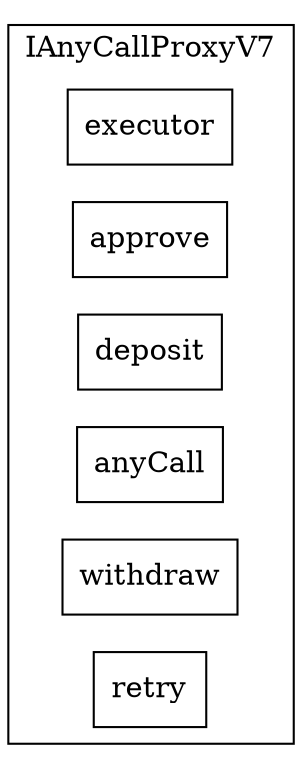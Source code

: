 strict digraph {
rankdir="LR"
node [shape=box]
subgraph cluster_363_IAnyCallProxyV7 {
label = "IAnyCallProxyV7"
"363_executor" [label="executor"]
"363_approve" [label="approve"]
"363_deposit" [label="deposit"]
"363_anyCall" [label="anyCall"]
"363_withdraw" [label="withdraw"]
"363_retry" [label="retry"]
}subgraph cluster_solidity {
label = "[Solidity]"
}
}